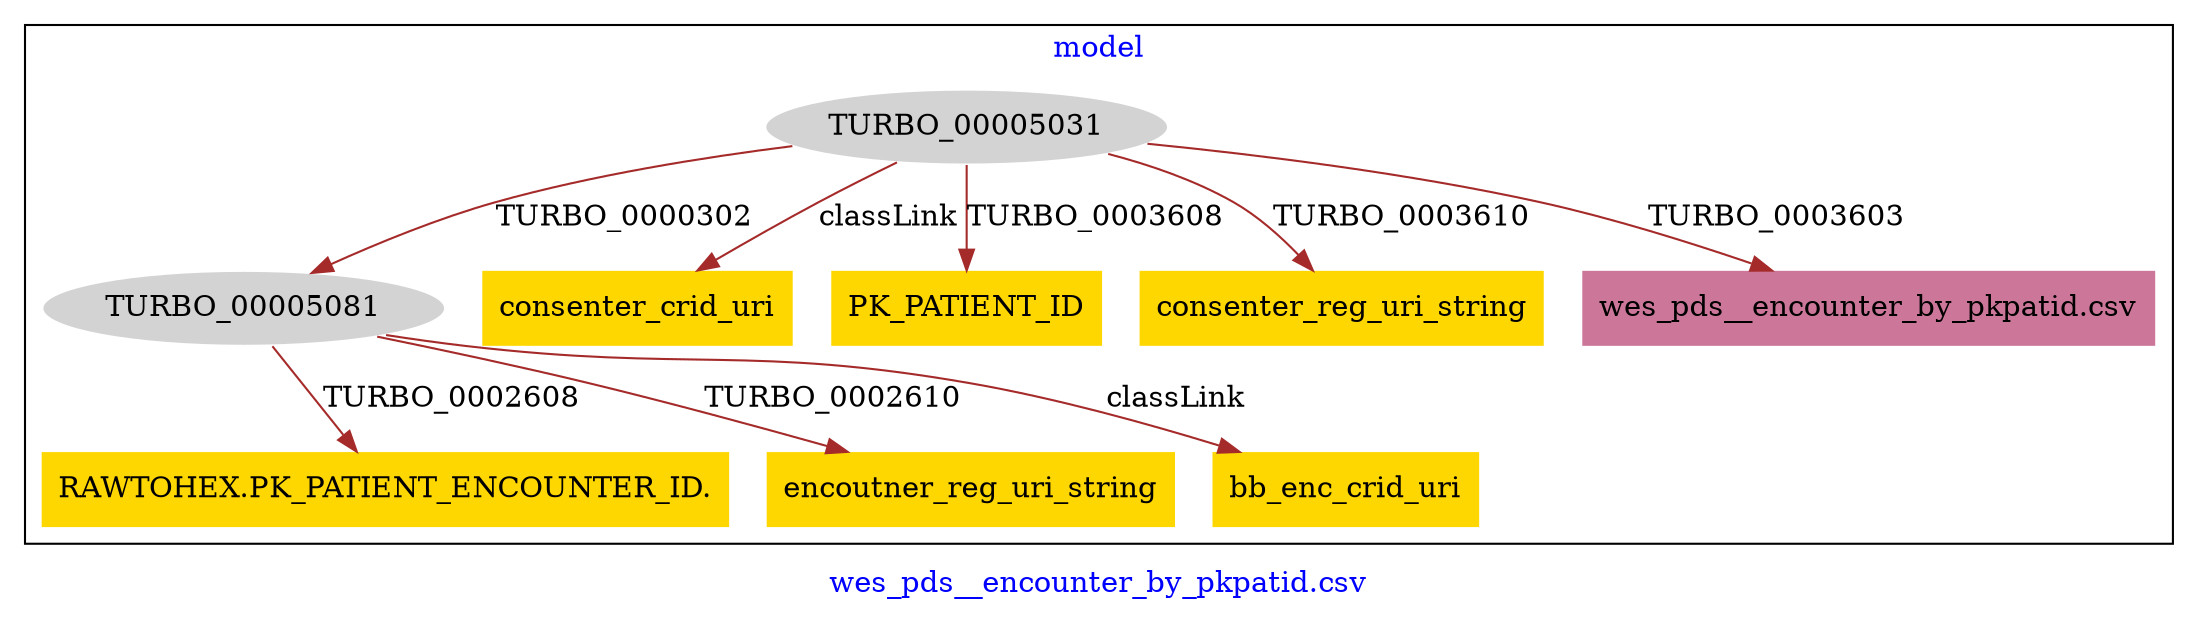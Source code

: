 digraph n0 {
fontcolor="blue"
remincross="true"
label="wes_pds__encounter_by_pkpatid.csv"
subgraph cluster {
label="model"
n2[style="filled",color="white",fillcolor="lightgray",label="TURBO_00005031"];
n3[style="filled",color="white",fillcolor="lightgray",label="TURBO_00005081"];
n4[shape="plaintext",style="filled",fillcolor="gold",label="RAWTOHEX.PK_PATIENT_ENCOUNTER_ID."];
n5[shape="plaintext",style="filled",fillcolor="gold",label="encoutner_reg_uri_string"];
n6[shape="plaintext",style="filled",fillcolor="gold",label="bb_enc_crid_uri"];
n7[shape="plaintext",style="filled",fillcolor="gold",label="consenter_crid_uri"];
n8[shape="plaintext",style="filled",fillcolor="gold",label="PK_PATIENT_ID"];
n9[shape="plaintext",style="filled",fillcolor="gold",label="consenter_reg_uri_string"];
n10[shape="plaintext",style="filled",fillcolor="#CC7799",label="wes_pds__encounter_by_pkpatid.csv"];
}
n2 -> n3[color="brown",fontcolor="black",label="TURBO_0000302"]
n3 -> n4[color="brown",fontcolor="black",label="TURBO_0002608"]
n3 -> n5[color="brown",fontcolor="black",label="TURBO_0002610"]
n3 -> n6[color="brown",fontcolor="black",label="classLink"]
n2 -> n7[color="brown",fontcolor="black",label="classLink"]
n2 -> n8[color="brown",fontcolor="black",label="TURBO_0003608"]
n2 -> n9[color="brown",fontcolor="black",label="TURBO_0003610"]
n2 -> n10[color="brown",fontcolor="black",label="TURBO_0003603"]
}

